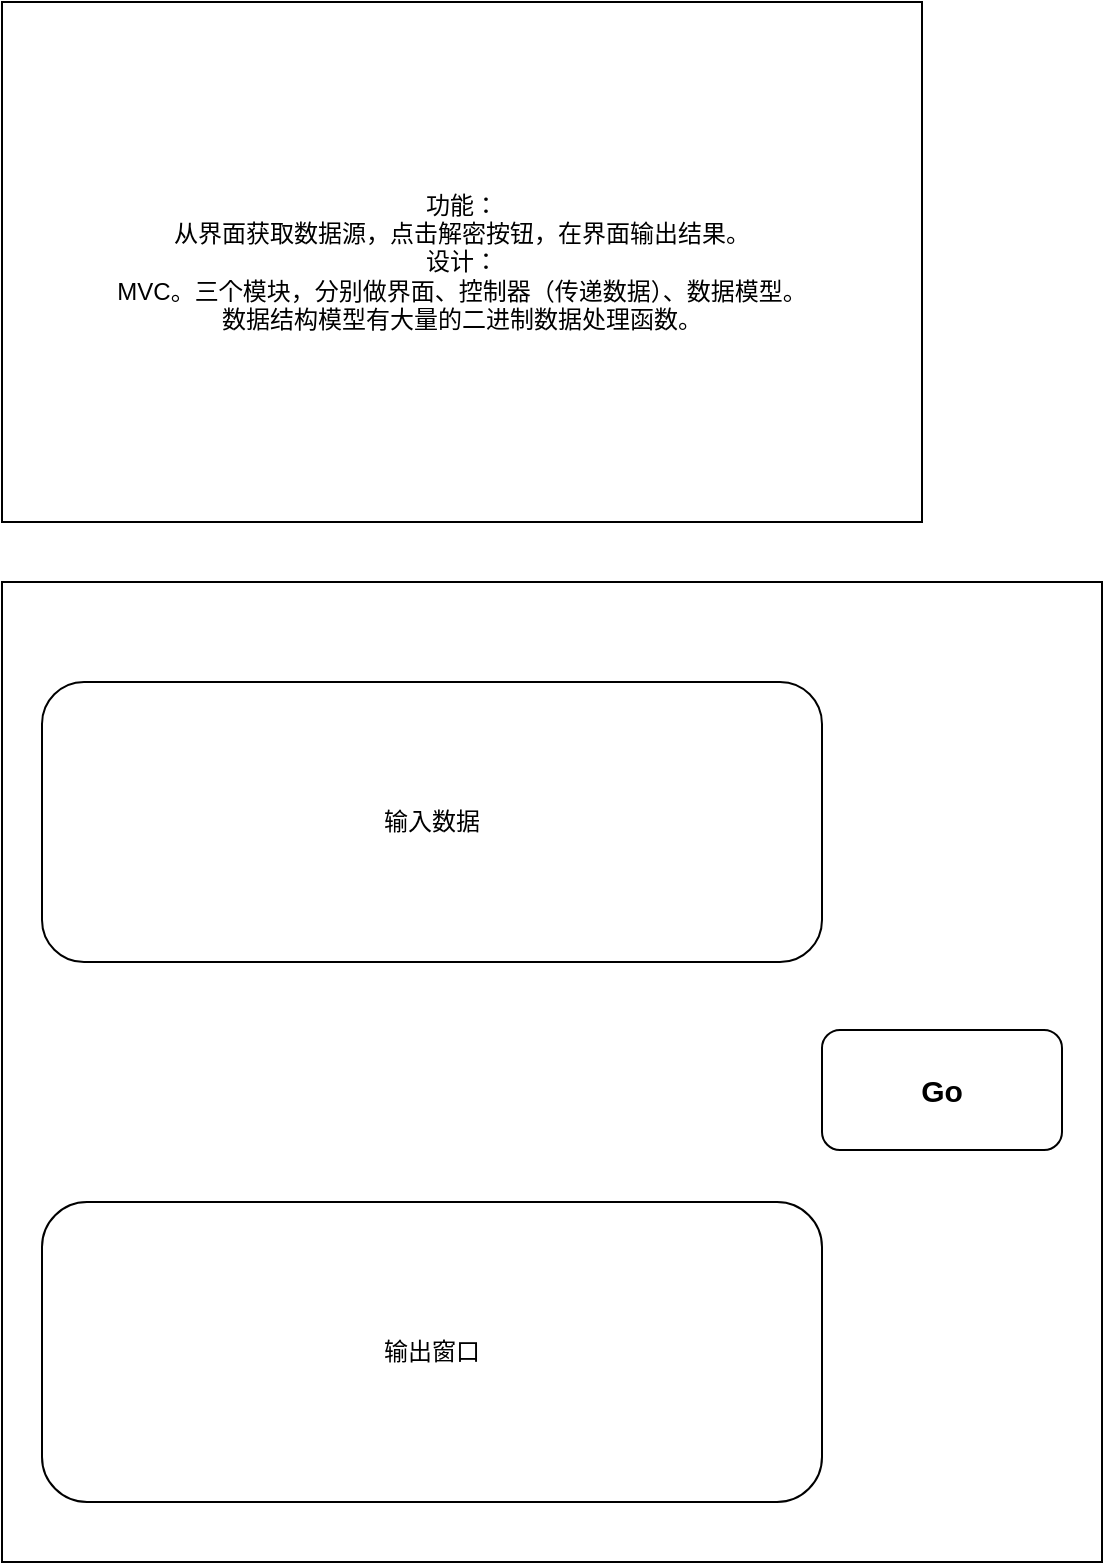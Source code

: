 <mxfile version="10.6.3" type="device"><diagram id="1j5GaRhHc1kl1rLzVxo8" name="Page-1"><mxGraphModel dx="822" dy="618" grid="1" gridSize="10" guides="1" tooltips="1" connect="1" arrows="1" fold="1" page="1" pageScale="1" pageWidth="827" pageHeight="1169" math="0" shadow="0"><root><mxCell id="0"/><mxCell id="1" parent="0"/><mxCell id="9V7Pmgst0Xcb-Jh3uSZc-1" value="功能：&lt;br&gt;从界面获取数据源，点击解密按钮，在界面输出结果。&lt;br&gt;设计：&lt;br&gt;MVC。三个模块，分别做界面、控制器（传递数据）、数据模型。&lt;br&gt;数据结构模型有大量的二进制数据处理函数。&lt;br&gt;" style="rounded=0;whiteSpace=wrap;html=1;" vertex="1" parent="1"><mxGeometry x="50" y="70" width="460" height="260" as="geometry"/></mxCell><mxCell id="9V7Pmgst0Xcb-Jh3uSZc-2" value="" style="rounded=0;whiteSpace=wrap;html=1;" vertex="1" parent="1"><mxGeometry x="50" y="360" width="550" height="490" as="geometry"/></mxCell><mxCell id="9V7Pmgst0Xcb-Jh3uSZc-3" value="输入数据" style="rounded=1;whiteSpace=wrap;html=1;" vertex="1" parent="1"><mxGeometry x="70" y="410" width="390" height="140" as="geometry"/></mxCell><mxCell id="9V7Pmgst0Xcb-Jh3uSZc-4" value="输出窗口" style="rounded=1;whiteSpace=wrap;html=1;" vertex="1" parent="1"><mxGeometry x="70" y="670" width="390" height="150" as="geometry"/></mxCell><mxCell id="9V7Pmgst0Xcb-Jh3uSZc-5" value="&lt;b&gt;&lt;font style=&quot;font-size: 15px&quot;&gt;Go&lt;/font&gt;&lt;/b&gt;" style="rounded=1;whiteSpace=wrap;html=1;" vertex="1" parent="1"><mxGeometry x="460" y="584" width="120" height="60" as="geometry"/></mxCell></root></mxGraphModel></diagram></mxfile>